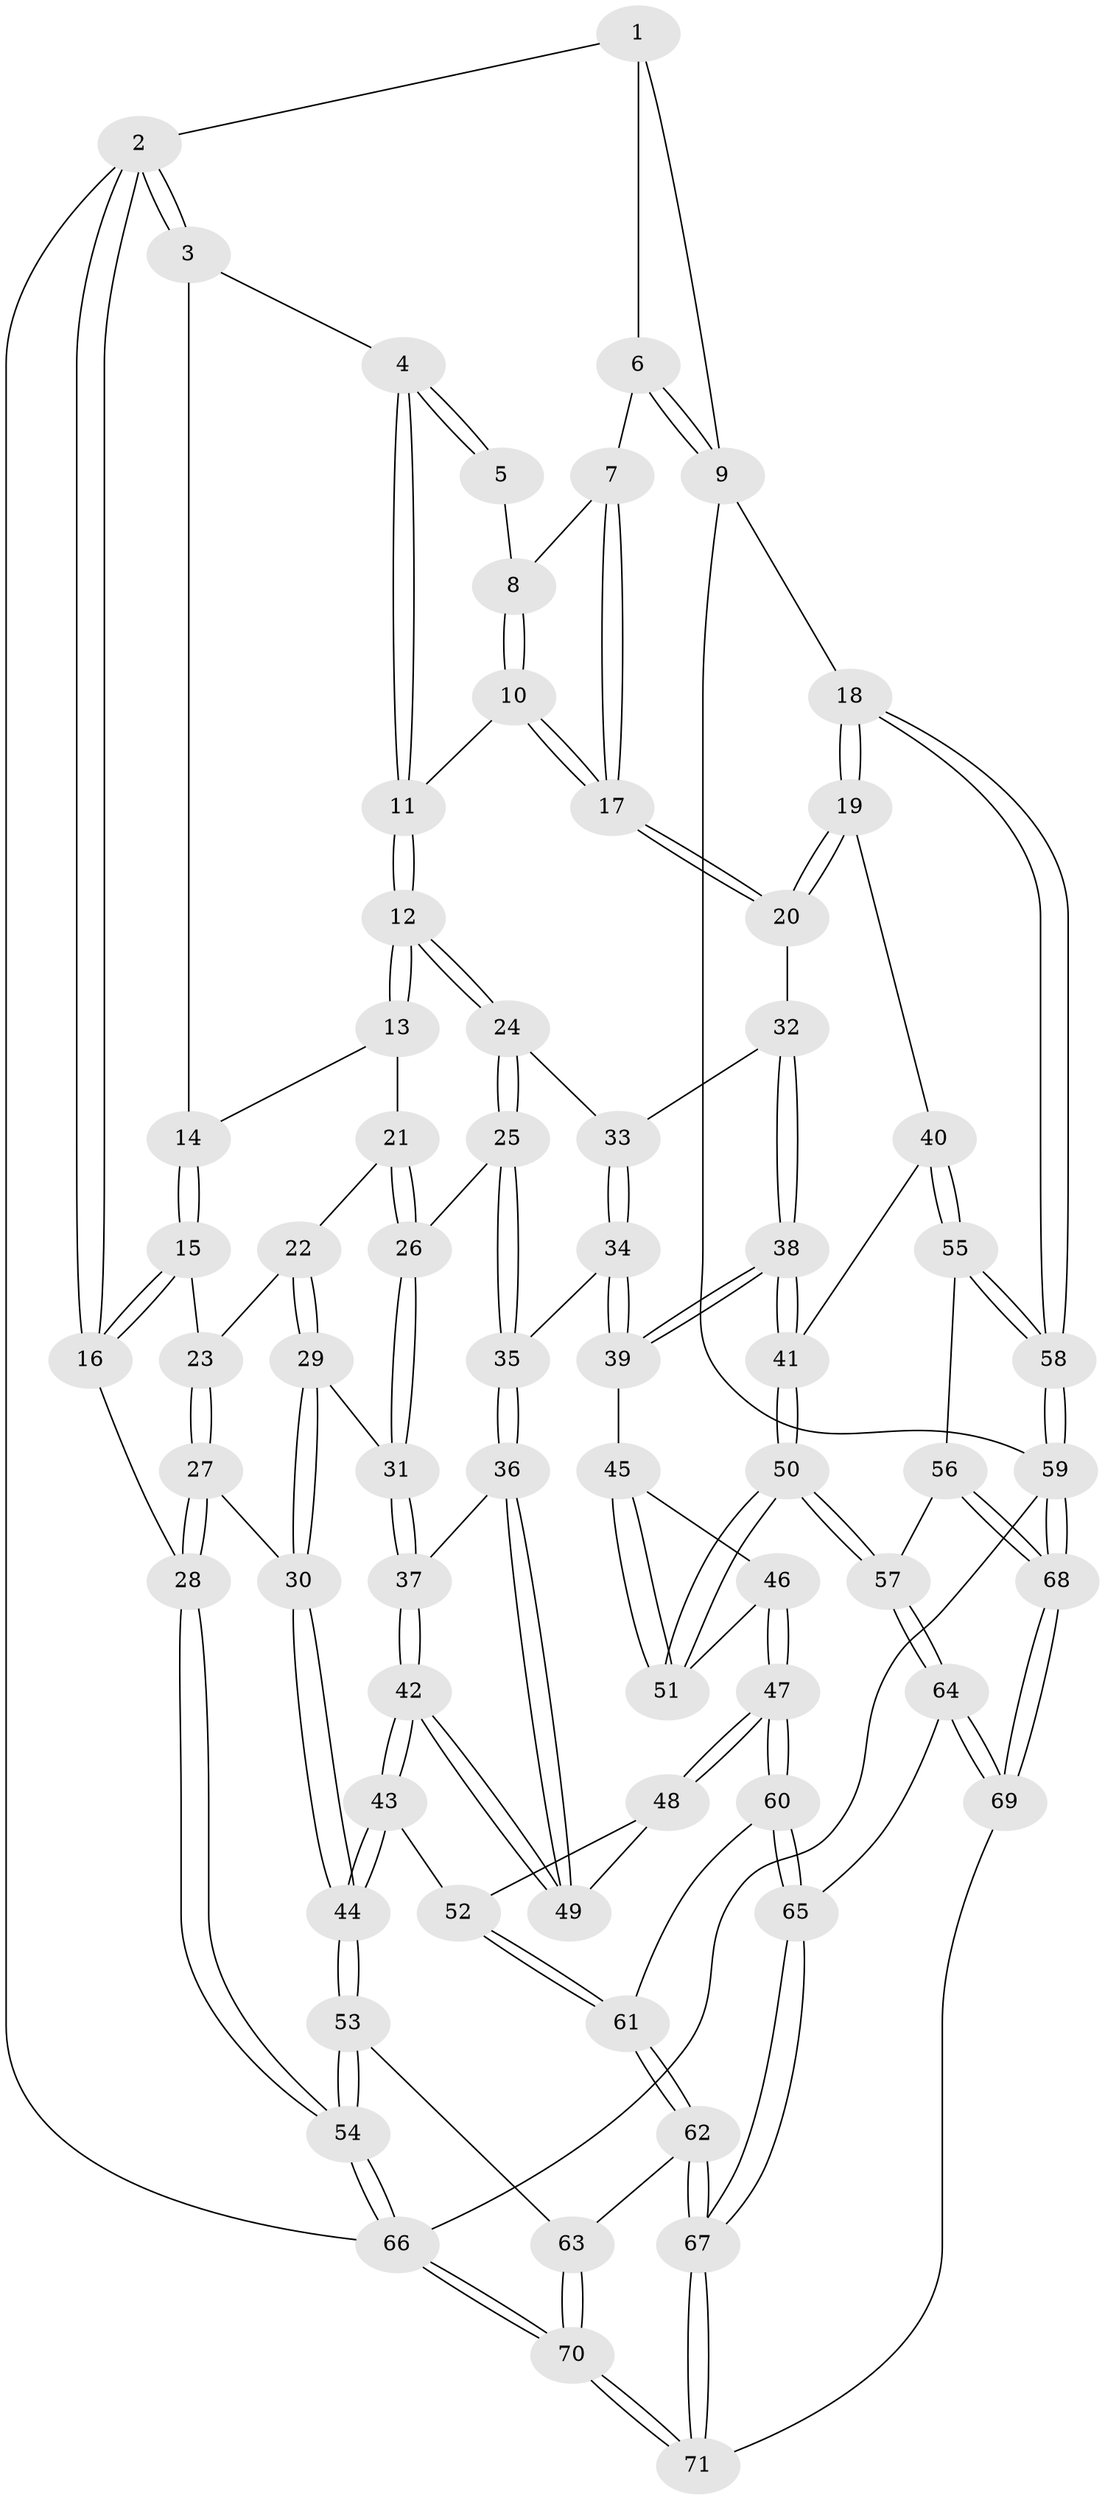 // coarse degree distribution, {3: 0.08163265306122448, 6: 0.08163265306122448, 4: 0.4489795918367347, 5: 0.3673469387755102, 8: 0.02040816326530612}
// Generated by graph-tools (version 1.1) at 2025/24/03/03/25 07:24:32]
// undirected, 71 vertices, 174 edges
graph export_dot {
graph [start="1"]
  node [color=gray90,style=filled];
  1 [pos="+0.7499040881784114+0"];
  2 [pos="+0+0"];
  3 [pos="+0.2188814403285041+0"];
  4 [pos="+0.547366433294508+0"];
  5 [pos="+0.7064637666874588+0"];
  6 [pos="+0.9726548586897608+0.08594755548448442"];
  7 [pos="+0.8760224891986844+0.17172275146651853"];
  8 [pos="+0.7637830204050757+0.02813924596456942"];
  9 [pos="+1+0.1751916419385528"];
  10 [pos="+0.717927600572587+0.2647564441596036"];
  11 [pos="+0.5724321219318367+0.2741513957063317"];
  12 [pos="+0.563875257962127+0.28393791659406936"];
  13 [pos="+0.3413589803728538+0.2102606874611925"];
  14 [pos="+0.2208256129883354+0"];
  15 [pos="+0.12266081776195853+0.20661753396554686"];
  16 [pos="+0+0.3715082923013599"];
  17 [pos="+0.8781017313066698+0.33168687079911763"];
  18 [pos="+1+0.3978452082348732"];
  19 [pos="+0.9745529140540754+0.37674880746810324"];
  20 [pos="+0.8898602785254491+0.345500997660786"];
  21 [pos="+0.31679513663031017+0.2804933848818727"];
  22 [pos="+0.20708117437056045+0.3436746683882809"];
  23 [pos="+0.162804874988581+0.2999146534319284"];
  24 [pos="+0.5508922310192447+0.3368460019794268"];
  25 [pos="+0.529967526615868+0.37360554232754045"];
  26 [pos="+0.37460302357992936+0.3888038119650237"];
  27 [pos="+0+0.48634771694068385"];
  28 [pos="+0+0.49282383814400915"];
  29 [pos="+0.2121351434075606+0.42190990619760377"];
  30 [pos="+0.09195926719401244+0.4985904039085266"];
  31 [pos="+0.3044624873670114+0.46814981088464847"];
  32 [pos="+0.7606692576166545+0.45933173109320563"];
  33 [pos="+0.7217985102832675+0.4518661988119558"];
  34 [pos="+0.5893150564175663+0.5211784890154949"];
  35 [pos="+0.5318407381536348+0.4888124589872964"];
  36 [pos="+0.4835738629355624+0.5405042317102535"];
  37 [pos="+0.3144496588925669+0.49785633197857526"];
  38 [pos="+0.7424404651934227+0.5797910253437633"];
  39 [pos="+0.6396779458215794+0.575094802083134"];
  40 [pos="+0.835290368641141+0.62192793015895"];
  41 [pos="+0.7532733918033774+0.5937551430569916"];
  42 [pos="+0.2759456935656608+0.6278190851557998"];
  43 [pos="+0.26378408088499095+0.6492986576055648"];
  44 [pos="+0.23570198867901462+0.665307343759634"];
  45 [pos="+0.6319987091117452+0.5953083087798907"];
  46 [pos="+0.5818708314800992+0.6638957652531484"];
  47 [pos="+0.518616109401798+0.6901200643927168"];
  48 [pos="+0.47884013276848936+0.600973370553336"];
  49 [pos="+0.4765964447796448+0.5797399991346167"];
  50 [pos="+0.6946449021624485+0.7300003335631805"];
  51 [pos="+0.679429138645916+0.7159145684878714"];
  52 [pos="+0.3578737697930605+0.6854067876471621"];
  53 [pos="+0.1779525300730177+0.7761016709389102"];
  54 [pos="+0+0.8266669511682241"];
  55 [pos="+0.9477822905193131+0.7776021103477581"];
  56 [pos="+0.8195979845370595+0.8127018645344428"];
  57 [pos="+0.7059158475564292+0.8091156482770311"];
  58 [pos="+1+0.8453084197221572"];
  59 [pos="+1+1"];
  60 [pos="+0.510928355089702+0.7249113854691857"];
  61 [pos="+0.4107812055016187+0.7377404622452951"];
  62 [pos="+0.332428299279253+0.9052900537935173"];
  63 [pos="+0.23029186041167943+0.8333458485038375"];
  64 [pos="+0.6460001409368213+0.8507021833106869"];
  65 [pos="+0.5622112926136086+0.8278964554995429"];
  66 [pos="+0+1"];
  67 [pos="+0.36959564835632425+0.9591908027103456"];
  68 [pos="+0.7537289307226445+1"];
  69 [pos="+0.680190722903482+1"];
  70 [pos="+0+1"];
  71 [pos="+0.3815915448238967+1"];
  1 -- 2;
  1 -- 6;
  1 -- 9;
  2 -- 3;
  2 -- 3;
  2 -- 16;
  2 -- 16;
  2 -- 66;
  3 -- 4;
  3 -- 14;
  4 -- 5;
  4 -- 5;
  4 -- 11;
  4 -- 11;
  5 -- 8;
  6 -- 7;
  6 -- 9;
  6 -- 9;
  7 -- 8;
  7 -- 17;
  7 -- 17;
  8 -- 10;
  8 -- 10;
  9 -- 18;
  9 -- 59;
  10 -- 11;
  10 -- 17;
  10 -- 17;
  11 -- 12;
  11 -- 12;
  12 -- 13;
  12 -- 13;
  12 -- 24;
  12 -- 24;
  13 -- 14;
  13 -- 21;
  14 -- 15;
  14 -- 15;
  15 -- 16;
  15 -- 16;
  15 -- 23;
  16 -- 28;
  17 -- 20;
  17 -- 20;
  18 -- 19;
  18 -- 19;
  18 -- 58;
  18 -- 58;
  19 -- 20;
  19 -- 20;
  19 -- 40;
  20 -- 32;
  21 -- 22;
  21 -- 26;
  21 -- 26;
  22 -- 23;
  22 -- 29;
  22 -- 29;
  23 -- 27;
  23 -- 27;
  24 -- 25;
  24 -- 25;
  24 -- 33;
  25 -- 26;
  25 -- 35;
  25 -- 35;
  26 -- 31;
  26 -- 31;
  27 -- 28;
  27 -- 28;
  27 -- 30;
  28 -- 54;
  28 -- 54;
  29 -- 30;
  29 -- 30;
  29 -- 31;
  30 -- 44;
  30 -- 44;
  31 -- 37;
  31 -- 37;
  32 -- 33;
  32 -- 38;
  32 -- 38;
  33 -- 34;
  33 -- 34;
  34 -- 35;
  34 -- 39;
  34 -- 39;
  35 -- 36;
  35 -- 36;
  36 -- 37;
  36 -- 49;
  36 -- 49;
  37 -- 42;
  37 -- 42;
  38 -- 39;
  38 -- 39;
  38 -- 41;
  38 -- 41;
  39 -- 45;
  40 -- 41;
  40 -- 55;
  40 -- 55;
  41 -- 50;
  41 -- 50;
  42 -- 43;
  42 -- 43;
  42 -- 49;
  42 -- 49;
  43 -- 44;
  43 -- 44;
  43 -- 52;
  44 -- 53;
  44 -- 53;
  45 -- 46;
  45 -- 51;
  45 -- 51;
  46 -- 47;
  46 -- 47;
  46 -- 51;
  47 -- 48;
  47 -- 48;
  47 -- 60;
  47 -- 60;
  48 -- 49;
  48 -- 52;
  50 -- 51;
  50 -- 51;
  50 -- 57;
  50 -- 57;
  52 -- 61;
  52 -- 61;
  53 -- 54;
  53 -- 54;
  53 -- 63;
  54 -- 66;
  54 -- 66;
  55 -- 56;
  55 -- 58;
  55 -- 58;
  56 -- 57;
  56 -- 68;
  56 -- 68;
  57 -- 64;
  57 -- 64;
  58 -- 59;
  58 -- 59;
  59 -- 68;
  59 -- 68;
  59 -- 66;
  60 -- 61;
  60 -- 65;
  60 -- 65;
  61 -- 62;
  61 -- 62;
  62 -- 63;
  62 -- 67;
  62 -- 67;
  63 -- 70;
  63 -- 70;
  64 -- 65;
  64 -- 69;
  64 -- 69;
  65 -- 67;
  65 -- 67;
  66 -- 70;
  66 -- 70;
  67 -- 71;
  67 -- 71;
  68 -- 69;
  68 -- 69;
  69 -- 71;
  70 -- 71;
  70 -- 71;
}
